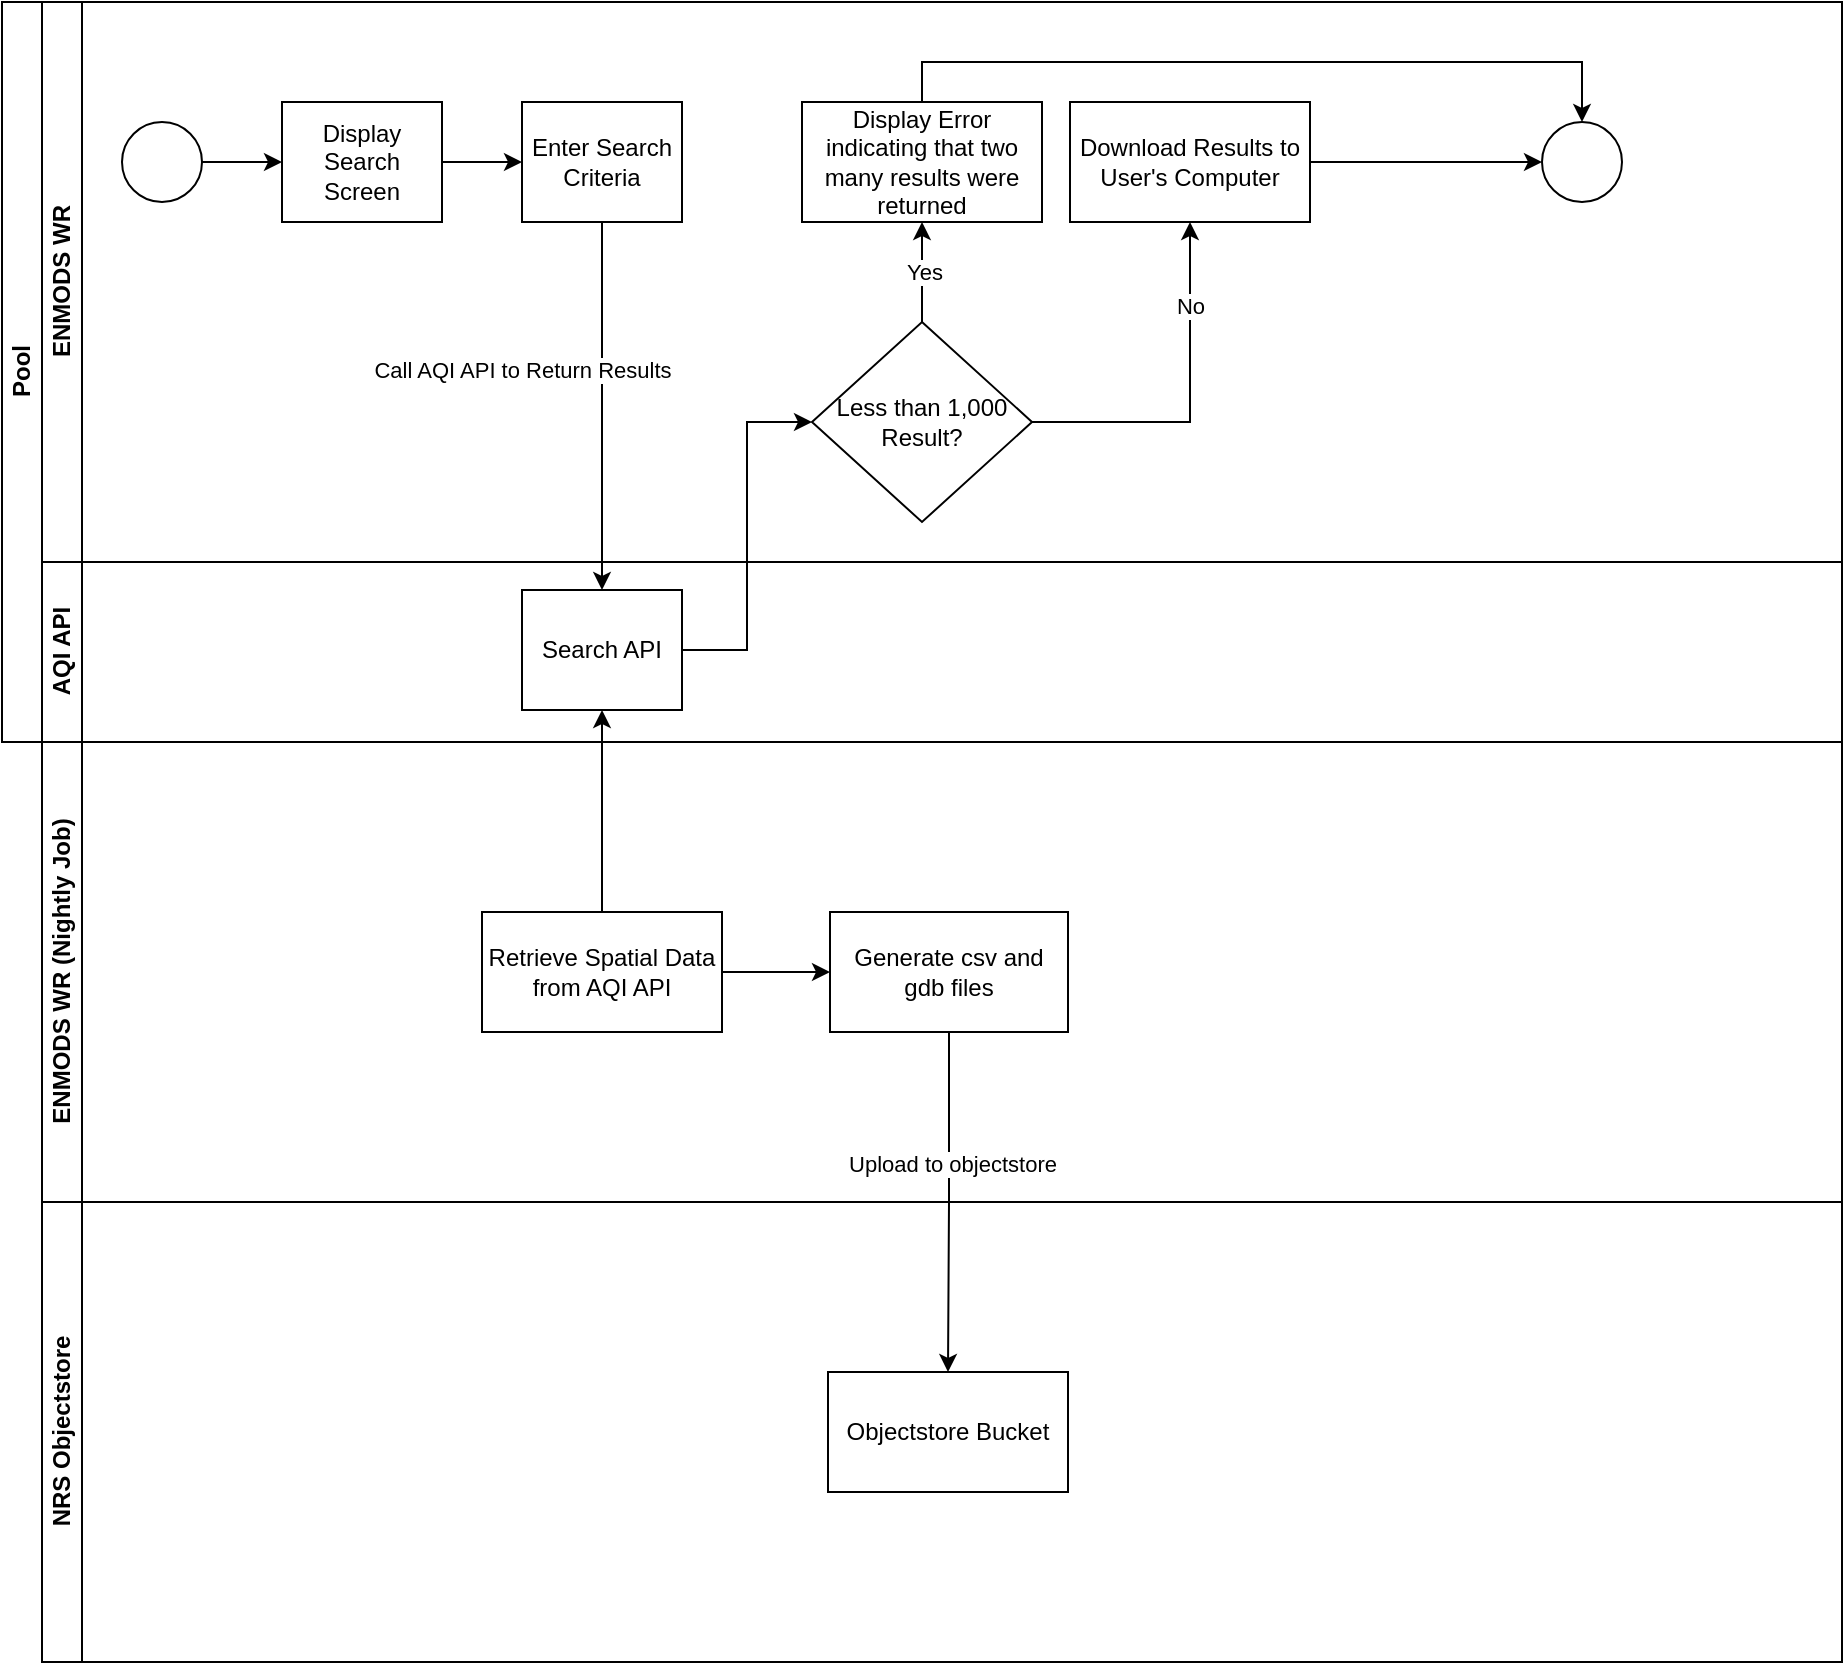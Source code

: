 <mxfile version="27.1.0">
  <diagram id="prtHgNgQTEPvFCAcTncT" name="Page-1">
    <mxGraphModel dx="2061" dy="749" grid="1" gridSize="10" guides="1" tooltips="1" connect="1" arrows="1" fold="1" page="1" pageScale="1" pageWidth="827" pageHeight="1169" math="0" shadow="0">
      <root>
        <mxCell id="0" />
        <mxCell id="1" parent="0" />
        <mxCell id="dNxyNK7c78bLwvsdeMH5-19" value="Pool" style="swimlane;html=1;childLayout=stackLayout;resizeParent=1;resizeParentMax=0;horizontal=0;startSize=20;horizontalStack=0;" parent="1" vertex="1">
          <mxGeometry x="-120" y="120" width="920" height="370" as="geometry" />
        </mxCell>
        <mxCell id="dNxyNK7c78bLwvsdeMH5-20" value="ENMODS WR" style="swimlane;html=1;startSize=20;horizontal=0;" parent="dNxyNK7c78bLwvsdeMH5-19" vertex="1">
          <mxGeometry x="20" width="900" height="280" as="geometry" />
        </mxCell>
        <mxCell id="dNxyNK7c78bLwvsdeMH5-25" value="" style="edgeStyle=orthogonalEdgeStyle;rounded=0;orthogonalLoop=1;jettySize=auto;html=1;" parent="dNxyNK7c78bLwvsdeMH5-20" source="dNxyNK7c78bLwvsdeMH5-23" target="dNxyNK7c78bLwvsdeMH5-24" edge="1">
          <mxGeometry relative="1" as="geometry" />
        </mxCell>
        <mxCell id="dNxyNK7c78bLwvsdeMH5-23" value="" style="ellipse;whiteSpace=wrap;html=1;" parent="dNxyNK7c78bLwvsdeMH5-20" vertex="1">
          <mxGeometry x="40" y="60" width="40" height="40" as="geometry" />
        </mxCell>
        <mxCell id="baqCoUqVgwDe4w2ZhGsL-18" style="edgeStyle=orthogonalEdgeStyle;rounded=0;orthogonalLoop=1;jettySize=auto;html=1;" edge="1" parent="dNxyNK7c78bLwvsdeMH5-20" source="dNxyNK7c78bLwvsdeMH5-24" target="dNxyNK7c78bLwvsdeMH5-30">
          <mxGeometry relative="1" as="geometry" />
        </mxCell>
        <mxCell id="dNxyNK7c78bLwvsdeMH5-24" value="Display Search Screen" style="rounded=0;whiteSpace=wrap;html=1;fontFamily=Helvetica;fontSize=12;fontColor=#000000;align=center;" parent="dNxyNK7c78bLwvsdeMH5-20" vertex="1">
          <mxGeometry x="120" y="50" width="80" height="60" as="geometry" />
        </mxCell>
        <mxCell id="dNxyNK7c78bLwvsdeMH5-30" value="Enter Search Criteria" style="rounded=0;whiteSpace=wrap;html=1;fontFamily=Helvetica;fontSize=12;fontColor=#000000;align=center;" parent="dNxyNK7c78bLwvsdeMH5-20" vertex="1">
          <mxGeometry x="240" y="50" width="80" height="60" as="geometry" />
        </mxCell>
        <mxCell id="dNxyNK7c78bLwvsdeMH5-32" value="" style="ellipse;whiteSpace=wrap;html=1;" parent="dNxyNK7c78bLwvsdeMH5-20" vertex="1">
          <mxGeometry x="750" y="60" width="40" height="40" as="geometry" />
        </mxCell>
        <mxCell id="baqCoUqVgwDe4w2ZhGsL-17" style="edgeStyle=orthogonalEdgeStyle;rounded=0;orthogonalLoop=1;jettySize=auto;html=1;exitX=0.5;exitY=0;exitDx=0;exitDy=0;entryX=0.5;entryY=0;entryDx=0;entryDy=0;" edge="1" parent="dNxyNK7c78bLwvsdeMH5-20" source="baqCoUqVgwDe4w2ZhGsL-4" target="dNxyNK7c78bLwvsdeMH5-32">
          <mxGeometry relative="1" as="geometry" />
        </mxCell>
        <mxCell id="baqCoUqVgwDe4w2ZhGsL-4" value="Display Error indicating that two many results were returned" style="rounded=0;whiteSpace=wrap;html=1;" vertex="1" parent="dNxyNK7c78bLwvsdeMH5-20">
          <mxGeometry x="380" y="50" width="120" height="60" as="geometry" />
        </mxCell>
        <mxCell id="baqCoUqVgwDe4w2ZhGsL-9" style="edgeStyle=orthogonalEdgeStyle;rounded=0;orthogonalLoop=1;jettySize=auto;html=1;" edge="1" parent="dNxyNK7c78bLwvsdeMH5-20" source="baqCoUqVgwDe4w2ZhGsL-7" target="dNxyNK7c78bLwvsdeMH5-32">
          <mxGeometry relative="1" as="geometry" />
        </mxCell>
        <mxCell id="baqCoUqVgwDe4w2ZhGsL-7" value="Download Results to User&#39;s Computer" style="rounded=0;whiteSpace=wrap;html=1;" vertex="1" parent="dNxyNK7c78bLwvsdeMH5-20">
          <mxGeometry x="514" y="50" width="120" height="60" as="geometry" />
        </mxCell>
        <mxCell id="baqCoUqVgwDe4w2ZhGsL-2" value="Less than 1,000 Result?" style="rhombus;whiteSpace=wrap;html=1;" vertex="1" parent="dNxyNK7c78bLwvsdeMH5-20">
          <mxGeometry x="385" y="160" width="110" height="100" as="geometry" />
        </mxCell>
        <mxCell id="baqCoUqVgwDe4w2ZhGsL-5" style="edgeStyle=orthogonalEdgeStyle;rounded=0;orthogonalLoop=1;jettySize=auto;html=1;entryX=0.5;entryY=1;entryDx=0;entryDy=0;" edge="1" parent="dNxyNK7c78bLwvsdeMH5-20" source="baqCoUqVgwDe4w2ZhGsL-2" target="baqCoUqVgwDe4w2ZhGsL-4">
          <mxGeometry relative="1" as="geometry" />
        </mxCell>
        <mxCell id="baqCoUqVgwDe4w2ZhGsL-6" value="Yes" style="edgeLabel;html=1;align=center;verticalAlign=middle;resizable=0;points=[];" vertex="1" connectable="0" parent="baqCoUqVgwDe4w2ZhGsL-5">
          <mxGeometry y="-1" relative="1" as="geometry">
            <mxPoint as="offset" />
          </mxGeometry>
        </mxCell>
        <mxCell id="baqCoUqVgwDe4w2ZhGsL-8" value="No" style="edgeStyle=orthogonalEdgeStyle;rounded=0;orthogonalLoop=1;jettySize=auto;html=1;entryX=0.5;entryY=1;entryDx=0;entryDy=0;" edge="1" parent="dNxyNK7c78bLwvsdeMH5-20" source="baqCoUqVgwDe4w2ZhGsL-2" target="baqCoUqVgwDe4w2ZhGsL-7">
          <mxGeometry x="0.528" relative="1" as="geometry">
            <mxPoint as="offset" />
          </mxGeometry>
        </mxCell>
        <mxCell id="dNxyNK7c78bLwvsdeMH5-21" value="AQI API" style="swimlane;html=1;startSize=20;horizontal=0;" parent="dNxyNK7c78bLwvsdeMH5-19" vertex="1">
          <mxGeometry x="20" y="280" width="900" height="90" as="geometry" />
        </mxCell>
        <mxCell id="dNxyNK7c78bLwvsdeMH5-26" value="Search API" style="rounded=0;whiteSpace=wrap;html=1;fontFamily=Helvetica;fontSize=12;fontColor=#000000;align=center;" parent="dNxyNK7c78bLwvsdeMH5-21" vertex="1">
          <mxGeometry x="240" y="14" width="80" height="60" as="geometry" />
        </mxCell>
        <mxCell id="baqCoUqVgwDe4w2ZhGsL-1" value="Call AQI API to Return Results" style="edgeStyle=orthogonalEdgeStyle;rounded=0;orthogonalLoop=1;jettySize=auto;html=1;" edge="1" parent="dNxyNK7c78bLwvsdeMH5-19" source="dNxyNK7c78bLwvsdeMH5-30" target="dNxyNK7c78bLwvsdeMH5-26">
          <mxGeometry x="-0.2" y="-40" relative="1" as="geometry">
            <mxPoint as="offset" />
          </mxGeometry>
        </mxCell>
        <mxCell id="baqCoUqVgwDe4w2ZhGsL-3" style="edgeStyle=orthogonalEdgeStyle;rounded=0;orthogonalLoop=1;jettySize=auto;html=1;entryX=0;entryY=0.5;entryDx=0;entryDy=0;" edge="1" parent="dNxyNK7c78bLwvsdeMH5-19" source="dNxyNK7c78bLwvsdeMH5-26" target="baqCoUqVgwDe4w2ZhGsL-2">
          <mxGeometry relative="1" as="geometry" />
        </mxCell>
        <mxCell id="baqCoUqVgwDe4w2ZhGsL-10" value="&lt;div&gt;ENMODS WR (Nightly Job)&lt;/div&gt;" style="swimlane;html=1;startSize=20;horizontal=0;" vertex="1" parent="1">
          <mxGeometry x="-100" y="490" width="900" height="230" as="geometry" />
        </mxCell>
        <mxCell id="baqCoUqVgwDe4w2ZhGsL-20" value="" style="edgeStyle=orthogonalEdgeStyle;rounded=0;orthogonalLoop=1;jettySize=auto;html=1;" edge="1" parent="baqCoUqVgwDe4w2ZhGsL-10" source="baqCoUqVgwDe4w2ZhGsL-15" target="baqCoUqVgwDe4w2ZhGsL-19">
          <mxGeometry relative="1" as="geometry" />
        </mxCell>
        <mxCell id="baqCoUqVgwDe4w2ZhGsL-15" value="Retrieve Spatial Data from AQI API" style="rounded=0;whiteSpace=wrap;html=1;" vertex="1" parent="baqCoUqVgwDe4w2ZhGsL-10">
          <mxGeometry x="220" y="85" width="120" height="60" as="geometry" />
        </mxCell>
        <mxCell id="baqCoUqVgwDe4w2ZhGsL-19" value="Generate  csv and gdb files" style="rounded=0;whiteSpace=wrap;html=1;" vertex="1" parent="baqCoUqVgwDe4w2ZhGsL-10">
          <mxGeometry x="394" y="85" width="119" height="60" as="geometry" />
        </mxCell>
        <mxCell id="baqCoUqVgwDe4w2ZhGsL-16" style="edgeStyle=orthogonalEdgeStyle;rounded=0;orthogonalLoop=1;jettySize=auto;html=1;" edge="1" parent="1" source="baqCoUqVgwDe4w2ZhGsL-15" target="dNxyNK7c78bLwvsdeMH5-26">
          <mxGeometry relative="1" as="geometry" />
        </mxCell>
        <mxCell id="baqCoUqVgwDe4w2ZhGsL-21" value="NRS Objectstore" style="swimlane;html=1;startSize=20;horizontal=0;" vertex="1" parent="1">
          <mxGeometry x="-100" y="720" width="900" height="230" as="geometry" />
        </mxCell>
        <mxCell id="baqCoUqVgwDe4w2ZhGsL-23" value="Objectstore Bucket" style="rounded=0;whiteSpace=wrap;html=1;" vertex="1" parent="baqCoUqVgwDe4w2ZhGsL-21">
          <mxGeometry x="393" y="85" width="120" height="60" as="geometry" />
        </mxCell>
        <mxCell id="baqCoUqVgwDe4w2ZhGsL-25" style="edgeStyle=orthogonalEdgeStyle;rounded=0;orthogonalLoop=1;jettySize=auto;html=1;" edge="1" parent="1" source="baqCoUqVgwDe4w2ZhGsL-19" target="baqCoUqVgwDe4w2ZhGsL-23">
          <mxGeometry relative="1" as="geometry" />
        </mxCell>
        <mxCell id="baqCoUqVgwDe4w2ZhGsL-26" value="Upload to objectstore" style="edgeLabel;html=1;align=center;verticalAlign=middle;resizable=0;points=[];" vertex="1" connectable="0" parent="baqCoUqVgwDe4w2ZhGsL-25">
          <mxGeometry x="-0.226" y="1" relative="1" as="geometry">
            <mxPoint as="offset" />
          </mxGeometry>
        </mxCell>
      </root>
    </mxGraphModel>
  </diagram>
</mxfile>
